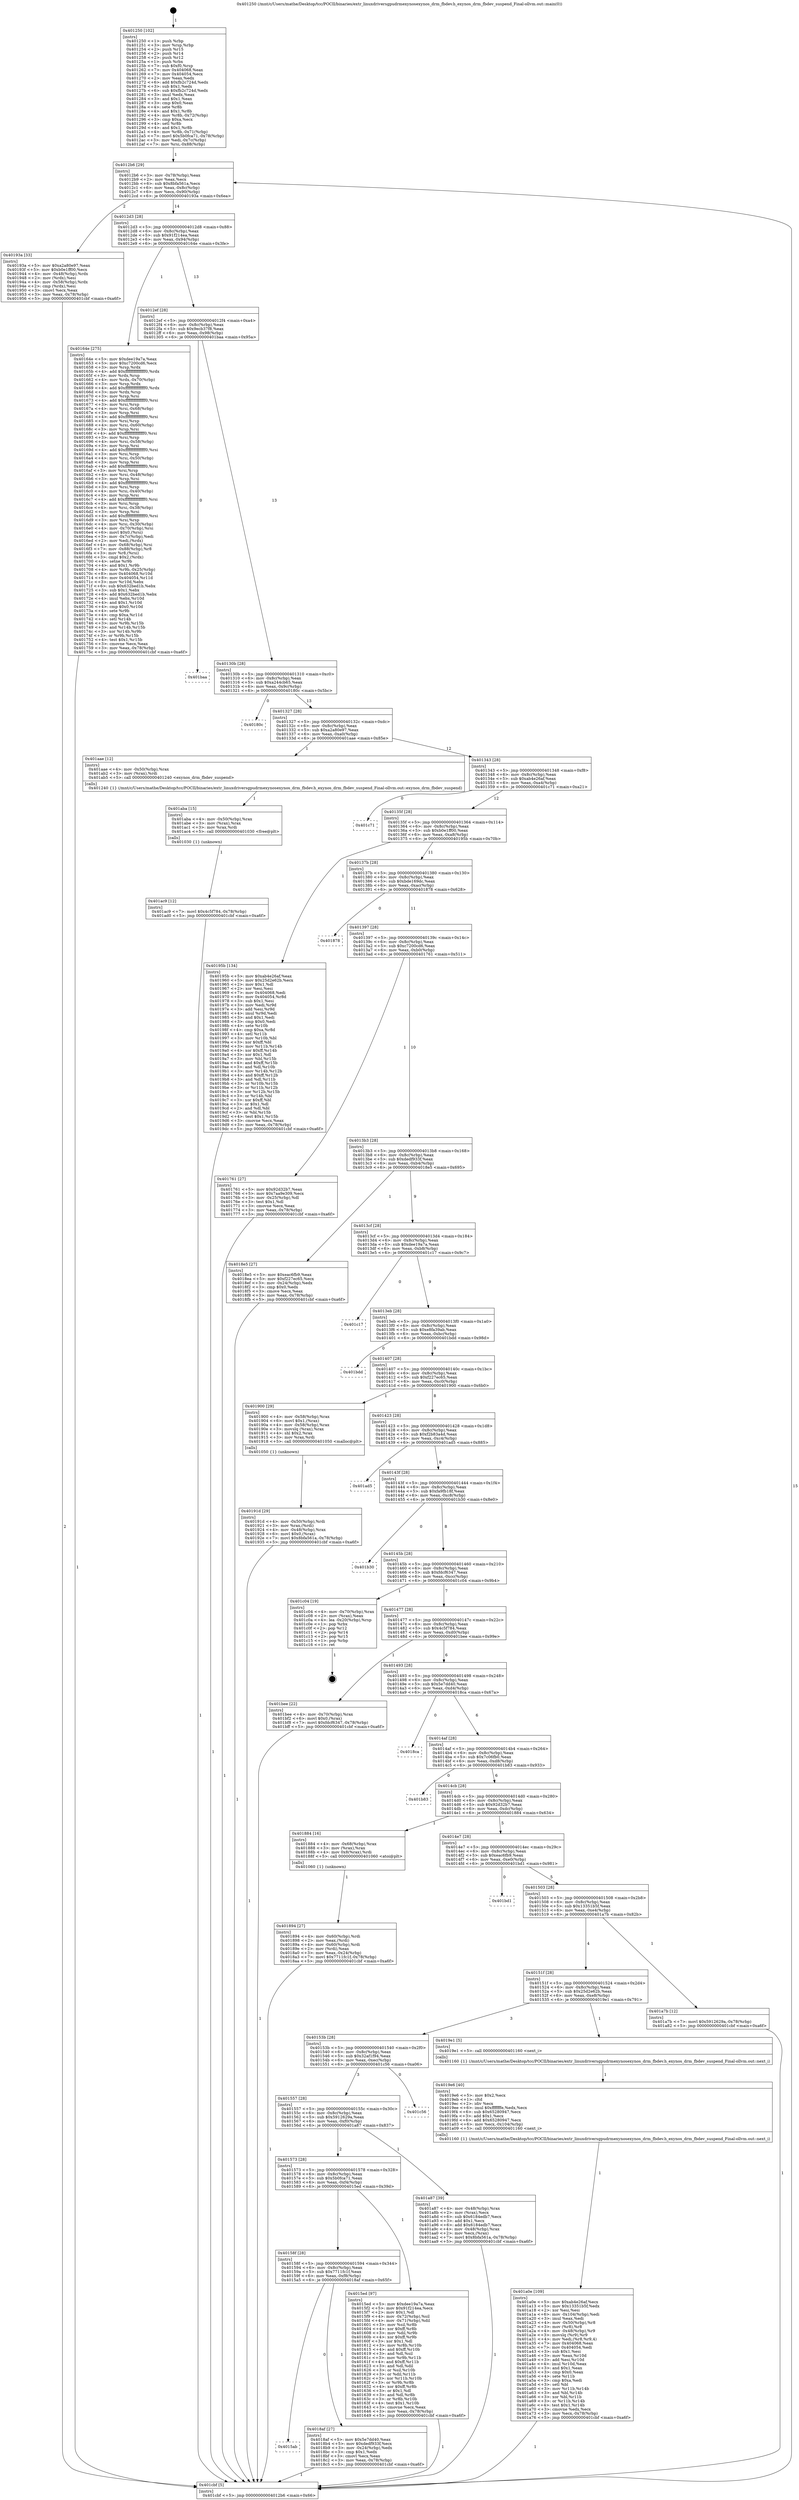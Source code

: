 digraph "0x401250" {
  label = "0x401250 (/mnt/c/Users/mathe/Desktop/tcc/POCII/binaries/extr_linuxdriversgpudrmexynosexynos_drm_fbdev.h_exynos_drm_fbdev_suspend_Final-ollvm.out::main(0))"
  labelloc = "t"
  node[shape=record]

  Entry [label="",width=0.3,height=0.3,shape=circle,fillcolor=black,style=filled]
  "0x4012b6" [label="{
     0x4012b6 [29]\l
     | [instrs]\l
     &nbsp;&nbsp;0x4012b6 \<+3\>: mov -0x78(%rbp),%eax\l
     &nbsp;&nbsp;0x4012b9 \<+2\>: mov %eax,%ecx\l
     &nbsp;&nbsp;0x4012bb \<+6\>: sub $0x8bfa561a,%ecx\l
     &nbsp;&nbsp;0x4012c1 \<+6\>: mov %eax,-0x8c(%rbp)\l
     &nbsp;&nbsp;0x4012c7 \<+6\>: mov %ecx,-0x90(%rbp)\l
     &nbsp;&nbsp;0x4012cd \<+6\>: je 000000000040193a \<main+0x6ea\>\l
  }"]
  "0x40193a" [label="{
     0x40193a [33]\l
     | [instrs]\l
     &nbsp;&nbsp;0x40193a \<+5\>: mov $0xa2a80e97,%eax\l
     &nbsp;&nbsp;0x40193f \<+5\>: mov $0xb0e1ff00,%ecx\l
     &nbsp;&nbsp;0x401944 \<+4\>: mov -0x48(%rbp),%rdx\l
     &nbsp;&nbsp;0x401948 \<+2\>: mov (%rdx),%esi\l
     &nbsp;&nbsp;0x40194a \<+4\>: mov -0x58(%rbp),%rdx\l
     &nbsp;&nbsp;0x40194e \<+2\>: cmp (%rdx),%esi\l
     &nbsp;&nbsp;0x401950 \<+3\>: cmovl %ecx,%eax\l
     &nbsp;&nbsp;0x401953 \<+3\>: mov %eax,-0x78(%rbp)\l
     &nbsp;&nbsp;0x401956 \<+5\>: jmp 0000000000401cbf \<main+0xa6f\>\l
  }"]
  "0x4012d3" [label="{
     0x4012d3 [28]\l
     | [instrs]\l
     &nbsp;&nbsp;0x4012d3 \<+5\>: jmp 00000000004012d8 \<main+0x88\>\l
     &nbsp;&nbsp;0x4012d8 \<+6\>: mov -0x8c(%rbp),%eax\l
     &nbsp;&nbsp;0x4012de \<+5\>: sub $0x91f214ea,%eax\l
     &nbsp;&nbsp;0x4012e3 \<+6\>: mov %eax,-0x94(%rbp)\l
     &nbsp;&nbsp;0x4012e9 \<+6\>: je 000000000040164e \<main+0x3fe\>\l
  }"]
  Exit [label="",width=0.3,height=0.3,shape=circle,fillcolor=black,style=filled,peripheries=2]
  "0x40164e" [label="{
     0x40164e [275]\l
     | [instrs]\l
     &nbsp;&nbsp;0x40164e \<+5\>: mov $0xdee19a7a,%eax\l
     &nbsp;&nbsp;0x401653 \<+5\>: mov $0xc7200cd6,%ecx\l
     &nbsp;&nbsp;0x401658 \<+3\>: mov %rsp,%rdx\l
     &nbsp;&nbsp;0x40165b \<+4\>: add $0xfffffffffffffff0,%rdx\l
     &nbsp;&nbsp;0x40165f \<+3\>: mov %rdx,%rsp\l
     &nbsp;&nbsp;0x401662 \<+4\>: mov %rdx,-0x70(%rbp)\l
     &nbsp;&nbsp;0x401666 \<+3\>: mov %rsp,%rdx\l
     &nbsp;&nbsp;0x401669 \<+4\>: add $0xfffffffffffffff0,%rdx\l
     &nbsp;&nbsp;0x40166d \<+3\>: mov %rdx,%rsp\l
     &nbsp;&nbsp;0x401670 \<+3\>: mov %rsp,%rsi\l
     &nbsp;&nbsp;0x401673 \<+4\>: add $0xfffffffffffffff0,%rsi\l
     &nbsp;&nbsp;0x401677 \<+3\>: mov %rsi,%rsp\l
     &nbsp;&nbsp;0x40167a \<+4\>: mov %rsi,-0x68(%rbp)\l
     &nbsp;&nbsp;0x40167e \<+3\>: mov %rsp,%rsi\l
     &nbsp;&nbsp;0x401681 \<+4\>: add $0xfffffffffffffff0,%rsi\l
     &nbsp;&nbsp;0x401685 \<+3\>: mov %rsi,%rsp\l
     &nbsp;&nbsp;0x401688 \<+4\>: mov %rsi,-0x60(%rbp)\l
     &nbsp;&nbsp;0x40168c \<+3\>: mov %rsp,%rsi\l
     &nbsp;&nbsp;0x40168f \<+4\>: add $0xfffffffffffffff0,%rsi\l
     &nbsp;&nbsp;0x401693 \<+3\>: mov %rsi,%rsp\l
     &nbsp;&nbsp;0x401696 \<+4\>: mov %rsi,-0x58(%rbp)\l
     &nbsp;&nbsp;0x40169a \<+3\>: mov %rsp,%rsi\l
     &nbsp;&nbsp;0x40169d \<+4\>: add $0xfffffffffffffff0,%rsi\l
     &nbsp;&nbsp;0x4016a1 \<+3\>: mov %rsi,%rsp\l
     &nbsp;&nbsp;0x4016a4 \<+4\>: mov %rsi,-0x50(%rbp)\l
     &nbsp;&nbsp;0x4016a8 \<+3\>: mov %rsp,%rsi\l
     &nbsp;&nbsp;0x4016ab \<+4\>: add $0xfffffffffffffff0,%rsi\l
     &nbsp;&nbsp;0x4016af \<+3\>: mov %rsi,%rsp\l
     &nbsp;&nbsp;0x4016b2 \<+4\>: mov %rsi,-0x48(%rbp)\l
     &nbsp;&nbsp;0x4016b6 \<+3\>: mov %rsp,%rsi\l
     &nbsp;&nbsp;0x4016b9 \<+4\>: add $0xfffffffffffffff0,%rsi\l
     &nbsp;&nbsp;0x4016bd \<+3\>: mov %rsi,%rsp\l
     &nbsp;&nbsp;0x4016c0 \<+4\>: mov %rsi,-0x40(%rbp)\l
     &nbsp;&nbsp;0x4016c4 \<+3\>: mov %rsp,%rsi\l
     &nbsp;&nbsp;0x4016c7 \<+4\>: add $0xfffffffffffffff0,%rsi\l
     &nbsp;&nbsp;0x4016cb \<+3\>: mov %rsi,%rsp\l
     &nbsp;&nbsp;0x4016ce \<+4\>: mov %rsi,-0x38(%rbp)\l
     &nbsp;&nbsp;0x4016d2 \<+3\>: mov %rsp,%rsi\l
     &nbsp;&nbsp;0x4016d5 \<+4\>: add $0xfffffffffffffff0,%rsi\l
     &nbsp;&nbsp;0x4016d9 \<+3\>: mov %rsi,%rsp\l
     &nbsp;&nbsp;0x4016dc \<+4\>: mov %rsi,-0x30(%rbp)\l
     &nbsp;&nbsp;0x4016e0 \<+4\>: mov -0x70(%rbp),%rsi\l
     &nbsp;&nbsp;0x4016e4 \<+6\>: movl $0x0,(%rsi)\l
     &nbsp;&nbsp;0x4016ea \<+3\>: mov -0x7c(%rbp),%edi\l
     &nbsp;&nbsp;0x4016ed \<+2\>: mov %edi,(%rdx)\l
     &nbsp;&nbsp;0x4016ef \<+4\>: mov -0x68(%rbp),%rsi\l
     &nbsp;&nbsp;0x4016f3 \<+7\>: mov -0x88(%rbp),%r8\l
     &nbsp;&nbsp;0x4016fa \<+3\>: mov %r8,(%rsi)\l
     &nbsp;&nbsp;0x4016fd \<+3\>: cmpl $0x2,(%rdx)\l
     &nbsp;&nbsp;0x401700 \<+4\>: setne %r9b\l
     &nbsp;&nbsp;0x401704 \<+4\>: and $0x1,%r9b\l
     &nbsp;&nbsp;0x401708 \<+4\>: mov %r9b,-0x25(%rbp)\l
     &nbsp;&nbsp;0x40170c \<+8\>: mov 0x404068,%r10d\l
     &nbsp;&nbsp;0x401714 \<+8\>: mov 0x404054,%r11d\l
     &nbsp;&nbsp;0x40171c \<+3\>: mov %r10d,%ebx\l
     &nbsp;&nbsp;0x40171f \<+6\>: sub $0x632bed1b,%ebx\l
     &nbsp;&nbsp;0x401725 \<+3\>: sub $0x1,%ebx\l
     &nbsp;&nbsp;0x401728 \<+6\>: add $0x632bed1b,%ebx\l
     &nbsp;&nbsp;0x40172e \<+4\>: imul %ebx,%r10d\l
     &nbsp;&nbsp;0x401732 \<+4\>: and $0x1,%r10d\l
     &nbsp;&nbsp;0x401736 \<+4\>: cmp $0x0,%r10d\l
     &nbsp;&nbsp;0x40173a \<+4\>: sete %r9b\l
     &nbsp;&nbsp;0x40173e \<+4\>: cmp $0xa,%r11d\l
     &nbsp;&nbsp;0x401742 \<+4\>: setl %r14b\l
     &nbsp;&nbsp;0x401746 \<+3\>: mov %r9b,%r15b\l
     &nbsp;&nbsp;0x401749 \<+3\>: and %r14b,%r15b\l
     &nbsp;&nbsp;0x40174c \<+3\>: xor %r14b,%r9b\l
     &nbsp;&nbsp;0x40174f \<+3\>: or %r9b,%r15b\l
     &nbsp;&nbsp;0x401752 \<+4\>: test $0x1,%r15b\l
     &nbsp;&nbsp;0x401756 \<+3\>: cmovne %ecx,%eax\l
     &nbsp;&nbsp;0x401759 \<+3\>: mov %eax,-0x78(%rbp)\l
     &nbsp;&nbsp;0x40175c \<+5\>: jmp 0000000000401cbf \<main+0xa6f\>\l
  }"]
  "0x4012ef" [label="{
     0x4012ef [28]\l
     | [instrs]\l
     &nbsp;&nbsp;0x4012ef \<+5\>: jmp 00000000004012f4 \<main+0xa4\>\l
     &nbsp;&nbsp;0x4012f4 \<+6\>: mov -0x8c(%rbp),%eax\l
     &nbsp;&nbsp;0x4012fa \<+5\>: sub $0x9ecb37f8,%eax\l
     &nbsp;&nbsp;0x4012ff \<+6\>: mov %eax,-0x98(%rbp)\l
     &nbsp;&nbsp;0x401305 \<+6\>: je 0000000000401baa \<main+0x95a\>\l
  }"]
  "0x401ac9" [label="{
     0x401ac9 [12]\l
     | [instrs]\l
     &nbsp;&nbsp;0x401ac9 \<+7\>: movl $0x4c5f784,-0x78(%rbp)\l
     &nbsp;&nbsp;0x401ad0 \<+5\>: jmp 0000000000401cbf \<main+0xa6f\>\l
  }"]
  "0x401baa" [label="{
     0x401baa\l
  }", style=dashed]
  "0x40130b" [label="{
     0x40130b [28]\l
     | [instrs]\l
     &nbsp;&nbsp;0x40130b \<+5\>: jmp 0000000000401310 \<main+0xc0\>\l
     &nbsp;&nbsp;0x401310 \<+6\>: mov -0x8c(%rbp),%eax\l
     &nbsp;&nbsp;0x401316 \<+5\>: sub $0xa244cb65,%eax\l
     &nbsp;&nbsp;0x40131b \<+6\>: mov %eax,-0x9c(%rbp)\l
     &nbsp;&nbsp;0x401321 \<+6\>: je 000000000040180c \<main+0x5bc\>\l
  }"]
  "0x401aba" [label="{
     0x401aba [15]\l
     | [instrs]\l
     &nbsp;&nbsp;0x401aba \<+4\>: mov -0x50(%rbp),%rax\l
     &nbsp;&nbsp;0x401abe \<+3\>: mov (%rax),%rax\l
     &nbsp;&nbsp;0x401ac1 \<+3\>: mov %rax,%rdi\l
     &nbsp;&nbsp;0x401ac4 \<+5\>: call 0000000000401030 \<free@plt\>\l
     | [calls]\l
     &nbsp;&nbsp;0x401030 \{1\} (unknown)\l
  }"]
  "0x40180c" [label="{
     0x40180c\l
  }", style=dashed]
  "0x401327" [label="{
     0x401327 [28]\l
     | [instrs]\l
     &nbsp;&nbsp;0x401327 \<+5\>: jmp 000000000040132c \<main+0xdc\>\l
     &nbsp;&nbsp;0x40132c \<+6\>: mov -0x8c(%rbp),%eax\l
     &nbsp;&nbsp;0x401332 \<+5\>: sub $0xa2a80e97,%eax\l
     &nbsp;&nbsp;0x401337 \<+6\>: mov %eax,-0xa0(%rbp)\l
     &nbsp;&nbsp;0x40133d \<+6\>: je 0000000000401aae \<main+0x85e\>\l
  }"]
  "0x401a0e" [label="{
     0x401a0e [109]\l
     | [instrs]\l
     &nbsp;&nbsp;0x401a0e \<+5\>: mov $0xab4e26af,%ecx\l
     &nbsp;&nbsp;0x401a13 \<+5\>: mov $0x13351b5f,%edx\l
     &nbsp;&nbsp;0x401a18 \<+2\>: xor %esi,%esi\l
     &nbsp;&nbsp;0x401a1a \<+6\>: mov -0x104(%rbp),%edi\l
     &nbsp;&nbsp;0x401a20 \<+3\>: imul %eax,%edi\l
     &nbsp;&nbsp;0x401a23 \<+4\>: mov -0x50(%rbp),%r8\l
     &nbsp;&nbsp;0x401a27 \<+3\>: mov (%r8),%r8\l
     &nbsp;&nbsp;0x401a2a \<+4\>: mov -0x48(%rbp),%r9\l
     &nbsp;&nbsp;0x401a2e \<+3\>: movslq (%r9),%r9\l
     &nbsp;&nbsp;0x401a31 \<+4\>: mov %edi,(%r8,%r9,4)\l
     &nbsp;&nbsp;0x401a35 \<+7\>: mov 0x404068,%eax\l
     &nbsp;&nbsp;0x401a3c \<+7\>: mov 0x404054,%edi\l
     &nbsp;&nbsp;0x401a43 \<+3\>: sub $0x1,%esi\l
     &nbsp;&nbsp;0x401a46 \<+3\>: mov %eax,%r10d\l
     &nbsp;&nbsp;0x401a49 \<+3\>: add %esi,%r10d\l
     &nbsp;&nbsp;0x401a4c \<+4\>: imul %r10d,%eax\l
     &nbsp;&nbsp;0x401a50 \<+3\>: and $0x1,%eax\l
     &nbsp;&nbsp;0x401a53 \<+3\>: cmp $0x0,%eax\l
     &nbsp;&nbsp;0x401a56 \<+4\>: sete %r11b\l
     &nbsp;&nbsp;0x401a5a \<+3\>: cmp $0xa,%edi\l
     &nbsp;&nbsp;0x401a5d \<+3\>: setl %bl\l
     &nbsp;&nbsp;0x401a60 \<+3\>: mov %r11b,%r14b\l
     &nbsp;&nbsp;0x401a63 \<+3\>: and %bl,%r14b\l
     &nbsp;&nbsp;0x401a66 \<+3\>: xor %bl,%r11b\l
     &nbsp;&nbsp;0x401a69 \<+3\>: or %r11b,%r14b\l
     &nbsp;&nbsp;0x401a6c \<+4\>: test $0x1,%r14b\l
     &nbsp;&nbsp;0x401a70 \<+3\>: cmovne %edx,%ecx\l
     &nbsp;&nbsp;0x401a73 \<+3\>: mov %ecx,-0x78(%rbp)\l
     &nbsp;&nbsp;0x401a76 \<+5\>: jmp 0000000000401cbf \<main+0xa6f\>\l
  }"]
  "0x401aae" [label="{
     0x401aae [12]\l
     | [instrs]\l
     &nbsp;&nbsp;0x401aae \<+4\>: mov -0x50(%rbp),%rax\l
     &nbsp;&nbsp;0x401ab2 \<+3\>: mov (%rax),%rdi\l
     &nbsp;&nbsp;0x401ab5 \<+5\>: call 0000000000401240 \<exynos_drm_fbdev_suspend\>\l
     | [calls]\l
     &nbsp;&nbsp;0x401240 \{1\} (/mnt/c/Users/mathe/Desktop/tcc/POCII/binaries/extr_linuxdriversgpudrmexynosexynos_drm_fbdev.h_exynos_drm_fbdev_suspend_Final-ollvm.out::exynos_drm_fbdev_suspend)\l
  }"]
  "0x401343" [label="{
     0x401343 [28]\l
     | [instrs]\l
     &nbsp;&nbsp;0x401343 \<+5\>: jmp 0000000000401348 \<main+0xf8\>\l
     &nbsp;&nbsp;0x401348 \<+6\>: mov -0x8c(%rbp),%eax\l
     &nbsp;&nbsp;0x40134e \<+5\>: sub $0xab4e26af,%eax\l
     &nbsp;&nbsp;0x401353 \<+6\>: mov %eax,-0xa4(%rbp)\l
     &nbsp;&nbsp;0x401359 \<+6\>: je 0000000000401c71 \<main+0xa21\>\l
  }"]
  "0x4019e6" [label="{
     0x4019e6 [40]\l
     | [instrs]\l
     &nbsp;&nbsp;0x4019e6 \<+5\>: mov $0x2,%ecx\l
     &nbsp;&nbsp;0x4019eb \<+1\>: cltd\l
     &nbsp;&nbsp;0x4019ec \<+2\>: idiv %ecx\l
     &nbsp;&nbsp;0x4019ee \<+6\>: imul $0xfffffffe,%edx,%ecx\l
     &nbsp;&nbsp;0x4019f4 \<+6\>: sub $0x65280947,%ecx\l
     &nbsp;&nbsp;0x4019fa \<+3\>: add $0x1,%ecx\l
     &nbsp;&nbsp;0x4019fd \<+6\>: add $0x65280947,%ecx\l
     &nbsp;&nbsp;0x401a03 \<+6\>: mov %ecx,-0x104(%rbp)\l
     &nbsp;&nbsp;0x401a09 \<+5\>: call 0000000000401160 \<next_i\>\l
     | [calls]\l
     &nbsp;&nbsp;0x401160 \{1\} (/mnt/c/Users/mathe/Desktop/tcc/POCII/binaries/extr_linuxdriversgpudrmexynosexynos_drm_fbdev.h_exynos_drm_fbdev_suspend_Final-ollvm.out::next_i)\l
  }"]
  "0x401c71" [label="{
     0x401c71\l
  }", style=dashed]
  "0x40135f" [label="{
     0x40135f [28]\l
     | [instrs]\l
     &nbsp;&nbsp;0x40135f \<+5\>: jmp 0000000000401364 \<main+0x114\>\l
     &nbsp;&nbsp;0x401364 \<+6\>: mov -0x8c(%rbp),%eax\l
     &nbsp;&nbsp;0x40136a \<+5\>: sub $0xb0e1ff00,%eax\l
     &nbsp;&nbsp;0x40136f \<+6\>: mov %eax,-0xa8(%rbp)\l
     &nbsp;&nbsp;0x401375 \<+6\>: je 000000000040195b \<main+0x70b\>\l
  }"]
  "0x40191d" [label="{
     0x40191d [29]\l
     | [instrs]\l
     &nbsp;&nbsp;0x40191d \<+4\>: mov -0x50(%rbp),%rdi\l
     &nbsp;&nbsp;0x401921 \<+3\>: mov %rax,(%rdi)\l
     &nbsp;&nbsp;0x401924 \<+4\>: mov -0x48(%rbp),%rax\l
     &nbsp;&nbsp;0x401928 \<+6\>: movl $0x0,(%rax)\l
     &nbsp;&nbsp;0x40192e \<+7\>: movl $0x8bfa561a,-0x78(%rbp)\l
     &nbsp;&nbsp;0x401935 \<+5\>: jmp 0000000000401cbf \<main+0xa6f\>\l
  }"]
  "0x40195b" [label="{
     0x40195b [134]\l
     | [instrs]\l
     &nbsp;&nbsp;0x40195b \<+5\>: mov $0xab4e26af,%eax\l
     &nbsp;&nbsp;0x401960 \<+5\>: mov $0x25d2e62b,%ecx\l
     &nbsp;&nbsp;0x401965 \<+2\>: mov $0x1,%dl\l
     &nbsp;&nbsp;0x401967 \<+2\>: xor %esi,%esi\l
     &nbsp;&nbsp;0x401969 \<+7\>: mov 0x404068,%edi\l
     &nbsp;&nbsp;0x401970 \<+8\>: mov 0x404054,%r8d\l
     &nbsp;&nbsp;0x401978 \<+3\>: sub $0x1,%esi\l
     &nbsp;&nbsp;0x40197b \<+3\>: mov %edi,%r9d\l
     &nbsp;&nbsp;0x40197e \<+3\>: add %esi,%r9d\l
     &nbsp;&nbsp;0x401981 \<+4\>: imul %r9d,%edi\l
     &nbsp;&nbsp;0x401985 \<+3\>: and $0x1,%edi\l
     &nbsp;&nbsp;0x401988 \<+3\>: cmp $0x0,%edi\l
     &nbsp;&nbsp;0x40198b \<+4\>: sete %r10b\l
     &nbsp;&nbsp;0x40198f \<+4\>: cmp $0xa,%r8d\l
     &nbsp;&nbsp;0x401993 \<+4\>: setl %r11b\l
     &nbsp;&nbsp;0x401997 \<+3\>: mov %r10b,%bl\l
     &nbsp;&nbsp;0x40199a \<+3\>: xor $0xff,%bl\l
     &nbsp;&nbsp;0x40199d \<+3\>: mov %r11b,%r14b\l
     &nbsp;&nbsp;0x4019a0 \<+4\>: xor $0xff,%r14b\l
     &nbsp;&nbsp;0x4019a4 \<+3\>: xor $0x1,%dl\l
     &nbsp;&nbsp;0x4019a7 \<+3\>: mov %bl,%r15b\l
     &nbsp;&nbsp;0x4019aa \<+4\>: and $0xff,%r15b\l
     &nbsp;&nbsp;0x4019ae \<+3\>: and %dl,%r10b\l
     &nbsp;&nbsp;0x4019b1 \<+3\>: mov %r14b,%r12b\l
     &nbsp;&nbsp;0x4019b4 \<+4\>: and $0xff,%r12b\l
     &nbsp;&nbsp;0x4019b8 \<+3\>: and %dl,%r11b\l
     &nbsp;&nbsp;0x4019bb \<+3\>: or %r10b,%r15b\l
     &nbsp;&nbsp;0x4019be \<+3\>: or %r11b,%r12b\l
     &nbsp;&nbsp;0x4019c1 \<+3\>: xor %r12b,%r15b\l
     &nbsp;&nbsp;0x4019c4 \<+3\>: or %r14b,%bl\l
     &nbsp;&nbsp;0x4019c7 \<+3\>: xor $0xff,%bl\l
     &nbsp;&nbsp;0x4019ca \<+3\>: or $0x1,%dl\l
     &nbsp;&nbsp;0x4019cd \<+2\>: and %dl,%bl\l
     &nbsp;&nbsp;0x4019cf \<+3\>: or %bl,%r15b\l
     &nbsp;&nbsp;0x4019d2 \<+4\>: test $0x1,%r15b\l
     &nbsp;&nbsp;0x4019d6 \<+3\>: cmovne %ecx,%eax\l
     &nbsp;&nbsp;0x4019d9 \<+3\>: mov %eax,-0x78(%rbp)\l
     &nbsp;&nbsp;0x4019dc \<+5\>: jmp 0000000000401cbf \<main+0xa6f\>\l
  }"]
  "0x40137b" [label="{
     0x40137b [28]\l
     | [instrs]\l
     &nbsp;&nbsp;0x40137b \<+5\>: jmp 0000000000401380 \<main+0x130\>\l
     &nbsp;&nbsp;0x401380 \<+6\>: mov -0x8c(%rbp),%eax\l
     &nbsp;&nbsp;0x401386 \<+5\>: sub $0xbde169dc,%eax\l
     &nbsp;&nbsp;0x40138b \<+6\>: mov %eax,-0xac(%rbp)\l
     &nbsp;&nbsp;0x401391 \<+6\>: je 0000000000401878 \<main+0x628\>\l
  }"]
  "0x4015ab" [label="{
     0x4015ab\l
  }", style=dashed]
  "0x401878" [label="{
     0x401878\l
  }", style=dashed]
  "0x401397" [label="{
     0x401397 [28]\l
     | [instrs]\l
     &nbsp;&nbsp;0x401397 \<+5\>: jmp 000000000040139c \<main+0x14c\>\l
     &nbsp;&nbsp;0x40139c \<+6\>: mov -0x8c(%rbp),%eax\l
     &nbsp;&nbsp;0x4013a2 \<+5\>: sub $0xc7200cd6,%eax\l
     &nbsp;&nbsp;0x4013a7 \<+6\>: mov %eax,-0xb0(%rbp)\l
     &nbsp;&nbsp;0x4013ad \<+6\>: je 0000000000401761 \<main+0x511\>\l
  }"]
  "0x4018af" [label="{
     0x4018af [27]\l
     | [instrs]\l
     &nbsp;&nbsp;0x4018af \<+5\>: mov $0x5e7dd40,%eax\l
     &nbsp;&nbsp;0x4018b4 \<+5\>: mov $0xdedf933f,%ecx\l
     &nbsp;&nbsp;0x4018b9 \<+3\>: mov -0x24(%rbp),%edx\l
     &nbsp;&nbsp;0x4018bc \<+3\>: cmp $0x1,%edx\l
     &nbsp;&nbsp;0x4018bf \<+3\>: cmovl %ecx,%eax\l
     &nbsp;&nbsp;0x4018c2 \<+3\>: mov %eax,-0x78(%rbp)\l
     &nbsp;&nbsp;0x4018c5 \<+5\>: jmp 0000000000401cbf \<main+0xa6f\>\l
  }"]
  "0x401761" [label="{
     0x401761 [27]\l
     | [instrs]\l
     &nbsp;&nbsp;0x401761 \<+5\>: mov $0x92d32b7,%eax\l
     &nbsp;&nbsp;0x401766 \<+5\>: mov $0x7aa9e309,%ecx\l
     &nbsp;&nbsp;0x40176b \<+3\>: mov -0x25(%rbp),%dl\l
     &nbsp;&nbsp;0x40176e \<+3\>: test $0x1,%dl\l
     &nbsp;&nbsp;0x401771 \<+3\>: cmovne %ecx,%eax\l
     &nbsp;&nbsp;0x401774 \<+3\>: mov %eax,-0x78(%rbp)\l
     &nbsp;&nbsp;0x401777 \<+5\>: jmp 0000000000401cbf \<main+0xa6f\>\l
  }"]
  "0x4013b3" [label="{
     0x4013b3 [28]\l
     | [instrs]\l
     &nbsp;&nbsp;0x4013b3 \<+5\>: jmp 00000000004013b8 \<main+0x168\>\l
     &nbsp;&nbsp;0x4013b8 \<+6\>: mov -0x8c(%rbp),%eax\l
     &nbsp;&nbsp;0x4013be \<+5\>: sub $0xdedf933f,%eax\l
     &nbsp;&nbsp;0x4013c3 \<+6\>: mov %eax,-0xb4(%rbp)\l
     &nbsp;&nbsp;0x4013c9 \<+6\>: je 00000000004018e5 \<main+0x695\>\l
  }"]
  "0x401894" [label="{
     0x401894 [27]\l
     | [instrs]\l
     &nbsp;&nbsp;0x401894 \<+4\>: mov -0x60(%rbp),%rdi\l
     &nbsp;&nbsp;0x401898 \<+2\>: mov %eax,(%rdi)\l
     &nbsp;&nbsp;0x40189a \<+4\>: mov -0x60(%rbp),%rdi\l
     &nbsp;&nbsp;0x40189e \<+2\>: mov (%rdi),%eax\l
     &nbsp;&nbsp;0x4018a0 \<+3\>: mov %eax,-0x24(%rbp)\l
     &nbsp;&nbsp;0x4018a3 \<+7\>: movl $0x7711fc1f,-0x78(%rbp)\l
     &nbsp;&nbsp;0x4018aa \<+5\>: jmp 0000000000401cbf \<main+0xa6f\>\l
  }"]
  "0x4018e5" [label="{
     0x4018e5 [27]\l
     | [instrs]\l
     &nbsp;&nbsp;0x4018e5 \<+5\>: mov $0xeac6fb9,%eax\l
     &nbsp;&nbsp;0x4018ea \<+5\>: mov $0xf227ec65,%ecx\l
     &nbsp;&nbsp;0x4018ef \<+3\>: mov -0x24(%rbp),%edx\l
     &nbsp;&nbsp;0x4018f2 \<+3\>: cmp $0x0,%edx\l
     &nbsp;&nbsp;0x4018f5 \<+3\>: cmove %ecx,%eax\l
     &nbsp;&nbsp;0x4018f8 \<+3\>: mov %eax,-0x78(%rbp)\l
     &nbsp;&nbsp;0x4018fb \<+5\>: jmp 0000000000401cbf \<main+0xa6f\>\l
  }"]
  "0x4013cf" [label="{
     0x4013cf [28]\l
     | [instrs]\l
     &nbsp;&nbsp;0x4013cf \<+5\>: jmp 00000000004013d4 \<main+0x184\>\l
     &nbsp;&nbsp;0x4013d4 \<+6\>: mov -0x8c(%rbp),%eax\l
     &nbsp;&nbsp;0x4013da \<+5\>: sub $0xdee19a7a,%eax\l
     &nbsp;&nbsp;0x4013df \<+6\>: mov %eax,-0xb8(%rbp)\l
     &nbsp;&nbsp;0x4013e5 \<+6\>: je 0000000000401c17 \<main+0x9c7\>\l
  }"]
  "0x401250" [label="{
     0x401250 [102]\l
     | [instrs]\l
     &nbsp;&nbsp;0x401250 \<+1\>: push %rbp\l
     &nbsp;&nbsp;0x401251 \<+3\>: mov %rsp,%rbp\l
     &nbsp;&nbsp;0x401254 \<+2\>: push %r15\l
     &nbsp;&nbsp;0x401256 \<+2\>: push %r14\l
     &nbsp;&nbsp;0x401258 \<+2\>: push %r12\l
     &nbsp;&nbsp;0x40125a \<+1\>: push %rbx\l
     &nbsp;&nbsp;0x40125b \<+7\>: sub $0xf0,%rsp\l
     &nbsp;&nbsp;0x401262 \<+7\>: mov 0x404068,%eax\l
     &nbsp;&nbsp;0x401269 \<+7\>: mov 0x404054,%ecx\l
     &nbsp;&nbsp;0x401270 \<+2\>: mov %eax,%edx\l
     &nbsp;&nbsp;0x401272 \<+6\>: add $0xfb2c724d,%edx\l
     &nbsp;&nbsp;0x401278 \<+3\>: sub $0x1,%edx\l
     &nbsp;&nbsp;0x40127b \<+6\>: sub $0xfb2c724d,%edx\l
     &nbsp;&nbsp;0x401281 \<+3\>: imul %edx,%eax\l
     &nbsp;&nbsp;0x401284 \<+3\>: and $0x1,%eax\l
     &nbsp;&nbsp;0x401287 \<+3\>: cmp $0x0,%eax\l
     &nbsp;&nbsp;0x40128a \<+4\>: sete %r8b\l
     &nbsp;&nbsp;0x40128e \<+4\>: and $0x1,%r8b\l
     &nbsp;&nbsp;0x401292 \<+4\>: mov %r8b,-0x72(%rbp)\l
     &nbsp;&nbsp;0x401296 \<+3\>: cmp $0xa,%ecx\l
     &nbsp;&nbsp;0x401299 \<+4\>: setl %r8b\l
     &nbsp;&nbsp;0x40129d \<+4\>: and $0x1,%r8b\l
     &nbsp;&nbsp;0x4012a1 \<+4\>: mov %r8b,-0x71(%rbp)\l
     &nbsp;&nbsp;0x4012a5 \<+7\>: movl $0x5b0fca71,-0x78(%rbp)\l
     &nbsp;&nbsp;0x4012ac \<+3\>: mov %edi,-0x7c(%rbp)\l
     &nbsp;&nbsp;0x4012af \<+7\>: mov %rsi,-0x88(%rbp)\l
  }"]
  "0x401c17" [label="{
     0x401c17\l
  }", style=dashed]
  "0x4013eb" [label="{
     0x4013eb [28]\l
     | [instrs]\l
     &nbsp;&nbsp;0x4013eb \<+5\>: jmp 00000000004013f0 \<main+0x1a0\>\l
     &nbsp;&nbsp;0x4013f0 \<+6\>: mov -0x8c(%rbp),%eax\l
     &nbsp;&nbsp;0x4013f6 \<+5\>: sub $0xe8fa39ab,%eax\l
     &nbsp;&nbsp;0x4013fb \<+6\>: mov %eax,-0xbc(%rbp)\l
     &nbsp;&nbsp;0x401401 \<+6\>: je 0000000000401bdd \<main+0x98d\>\l
  }"]
  "0x401cbf" [label="{
     0x401cbf [5]\l
     | [instrs]\l
     &nbsp;&nbsp;0x401cbf \<+5\>: jmp 00000000004012b6 \<main+0x66\>\l
  }"]
  "0x401bdd" [label="{
     0x401bdd\l
  }", style=dashed]
  "0x401407" [label="{
     0x401407 [28]\l
     | [instrs]\l
     &nbsp;&nbsp;0x401407 \<+5\>: jmp 000000000040140c \<main+0x1bc\>\l
     &nbsp;&nbsp;0x40140c \<+6\>: mov -0x8c(%rbp),%eax\l
     &nbsp;&nbsp;0x401412 \<+5\>: sub $0xf227ec65,%eax\l
     &nbsp;&nbsp;0x401417 \<+6\>: mov %eax,-0xc0(%rbp)\l
     &nbsp;&nbsp;0x40141d \<+6\>: je 0000000000401900 \<main+0x6b0\>\l
  }"]
  "0x40158f" [label="{
     0x40158f [28]\l
     | [instrs]\l
     &nbsp;&nbsp;0x40158f \<+5\>: jmp 0000000000401594 \<main+0x344\>\l
     &nbsp;&nbsp;0x401594 \<+6\>: mov -0x8c(%rbp),%eax\l
     &nbsp;&nbsp;0x40159a \<+5\>: sub $0x7711fc1f,%eax\l
     &nbsp;&nbsp;0x40159f \<+6\>: mov %eax,-0xf8(%rbp)\l
     &nbsp;&nbsp;0x4015a5 \<+6\>: je 00000000004018af \<main+0x65f\>\l
  }"]
  "0x401900" [label="{
     0x401900 [29]\l
     | [instrs]\l
     &nbsp;&nbsp;0x401900 \<+4\>: mov -0x58(%rbp),%rax\l
     &nbsp;&nbsp;0x401904 \<+6\>: movl $0x1,(%rax)\l
     &nbsp;&nbsp;0x40190a \<+4\>: mov -0x58(%rbp),%rax\l
     &nbsp;&nbsp;0x40190e \<+3\>: movslq (%rax),%rax\l
     &nbsp;&nbsp;0x401911 \<+4\>: shl $0x2,%rax\l
     &nbsp;&nbsp;0x401915 \<+3\>: mov %rax,%rdi\l
     &nbsp;&nbsp;0x401918 \<+5\>: call 0000000000401050 \<malloc@plt\>\l
     | [calls]\l
     &nbsp;&nbsp;0x401050 \{1\} (unknown)\l
  }"]
  "0x401423" [label="{
     0x401423 [28]\l
     | [instrs]\l
     &nbsp;&nbsp;0x401423 \<+5\>: jmp 0000000000401428 \<main+0x1d8\>\l
     &nbsp;&nbsp;0x401428 \<+6\>: mov -0x8c(%rbp),%eax\l
     &nbsp;&nbsp;0x40142e \<+5\>: sub $0xf2b83a4d,%eax\l
     &nbsp;&nbsp;0x401433 \<+6\>: mov %eax,-0xc4(%rbp)\l
     &nbsp;&nbsp;0x401439 \<+6\>: je 0000000000401ad5 \<main+0x885\>\l
  }"]
  "0x4015ed" [label="{
     0x4015ed [97]\l
     | [instrs]\l
     &nbsp;&nbsp;0x4015ed \<+5\>: mov $0xdee19a7a,%eax\l
     &nbsp;&nbsp;0x4015f2 \<+5\>: mov $0x91f214ea,%ecx\l
     &nbsp;&nbsp;0x4015f7 \<+2\>: mov $0x1,%dl\l
     &nbsp;&nbsp;0x4015f9 \<+4\>: mov -0x72(%rbp),%sil\l
     &nbsp;&nbsp;0x4015fd \<+4\>: mov -0x71(%rbp),%dil\l
     &nbsp;&nbsp;0x401601 \<+3\>: mov %sil,%r8b\l
     &nbsp;&nbsp;0x401604 \<+4\>: xor $0xff,%r8b\l
     &nbsp;&nbsp;0x401608 \<+3\>: mov %dil,%r9b\l
     &nbsp;&nbsp;0x40160b \<+4\>: xor $0xff,%r9b\l
     &nbsp;&nbsp;0x40160f \<+3\>: xor $0x1,%dl\l
     &nbsp;&nbsp;0x401612 \<+3\>: mov %r8b,%r10b\l
     &nbsp;&nbsp;0x401615 \<+4\>: and $0xff,%r10b\l
     &nbsp;&nbsp;0x401619 \<+3\>: and %dl,%sil\l
     &nbsp;&nbsp;0x40161c \<+3\>: mov %r9b,%r11b\l
     &nbsp;&nbsp;0x40161f \<+4\>: and $0xff,%r11b\l
     &nbsp;&nbsp;0x401623 \<+3\>: and %dl,%dil\l
     &nbsp;&nbsp;0x401626 \<+3\>: or %sil,%r10b\l
     &nbsp;&nbsp;0x401629 \<+3\>: or %dil,%r11b\l
     &nbsp;&nbsp;0x40162c \<+3\>: xor %r11b,%r10b\l
     &nbsp;&nbsp;0x40162f \<+3\>: or %r9b,%r8b\l
     &nbsp;&nbsp;0x401632 \<+4\>: xor $0xff,%r8b\l
     &nbsp;&nbsp;0x401636 \<+3\>: or $0x1,%dl\l
     &nbsp;&nbsp;0x401639 \<+3\>: and %dl,%r8b\l
     &nbsp;&nbsp;0x40163c \<+3\>: or %r8b,%r10b\l
     &nbsp;&nbsp;0x40163f \<+4\>: test $0x1,%r10b\l
     &nbsp;&nbsp;0x401643 \<+3\>: cmovne %ecx,%eax\l
     &nbsp;&nbsp;0x401646 \<+3\>: mov %eax,-0x78(%rbp)\l
     &nbsp;&nbsp;0x401649 \<+5\>: jmp 0000000000401cbf \<main+0xa6f\>\l
  }"]
  "0x401ad5" [label="{
     0x401ad5\l
  }", style=dashed]
  "0x40143f" [label="{
     0x40143f [28]\l
     | [instrs]\l
     &nbsp;&nbsp;0x40143f \<+5\>: jmp 0000000000401444 \<main+0x1f4\>\l
     &nbsp;&nbsp;0x401444 \<+6\>: mov -0x8c(%rbp),%eax\l
     &nbsp;&nbsp;0x40144a \<+5\>: sub $0xfa9fb18f,%eax\l
     &nbsp;&nbsp;0x40144f \<+6\>: mov %eax,-0xc8(%rbp)\l
     &nbsp;&nbsp;0x401455 \<+6\>: je 0000000000401b30 \<main+0x8e0\>\l
  }"]
  "0x401573" [label="{
     0x401573 [28]\l
     | [instrs]\l
     &nbsp;&nbsp;0x401573 \<+5\>: jmp 0000000000401578 \<main+0x328\>\l
     &nbsp;&nbsp;0x401578 \<+6\>: mov -0x8c(%rbp),%eax\l
     &nbsp;&nbsp;0x40157e \<+5\>: sub $0x5b0fca71,%eax\l
     &nbsp;&nbsp;0x401583 \<+6\>: mov %eax,-0xf4(%rbp)\l
     &nbsp;&nbsp;0x401589 \<+6\>: je 00000000004015ed \<main+0x39d\>\l
  }"]
  "0x401b30" [label="{
     0x401b30\l
  }", style=dashed]
  "0x40145b" [label="{
     0x40145b [28]\l
     | [instrs]\l
     &nbsp;&nbsp;0x40145b \<+5\>: jmp 0000000000401460 \<main+0x210\>\l
     &nbsp;&nbsp;0x401460 \<+6\>: mov -0x8c(%rbp),%eax\l
     &nbsp;&nbsp;0x401466 \<+5\>: sub $0xfdcf6347,%eax\l
     &nbsp;&nbsp;0x40146b \<+6\>: mov %eax,-0xcc(%rbp)\l
     &nbsp;&nbsp;0x401471 \<+6\>: je 0000000000401c04 \<main+0x9b4\>\l
  }"]
  "0x401a87" [label="{
     0x401a87 [39]\l
     | [instrs]\l
     &nbsp;&nbsp;0x401a87 \<+4\>: mov -0x48(%rbp),%rax\l
     &nbsp;&nbsp;0x401a8b \<+2\>: mov (%rax),%ecx\l
     &nbsp;&nbsp;0x401a8d \<+6\>: sub $0x6184edb7,%ecx\l
     &nbsp;&nbsp;0x401a93 \<+3\>: add $0x1,%ecx\l
     &nbsp;&nbsp;0x401a96 \<+6\>: add $0x6184edb7,%ecx\l
     &nbsp;&nbsp;0x401a9c \<+4\>: mov -0x48(%rbp),%rax\l
     &nbsp;&nbsp;0x401aa0 \<+2\>: mov %ecx,(%rax)\l
     &nbsp;&nbsp;0x401aa2 \<+7\>: movl $0x8bfa561a,-0x78(%rbp)\l
     &nbsp;&nbsp;0x401aa9 \<+5\>: jmp 0000000000401cbf \<main+0xa6f\>\l
  }"]
  "0x401c04" [label="{
     0x401c04 [19]\l
     | [instrs]\l
     &nbsp;&nbsp;0x401c04 \<+4\>: mov -0x70(%rbp),%rax\l
     &nbsp;&nbsp;0x401c08 \<+2\>: mov (%rax),%eax\l
     &nbsp;&nbsp;0x401c0a \<+4\>: lea -0x20(%rbp),%rsp\l
     &nbsp;&nbsp;0x401c0e \<+1\>: pop %rbx\l
     &nbsp;&nbsp;0x401c0f \<+2\>: pop %r12\l
     &nbsp;&nbsp;0x401c11 \<+2\>: pop %r14\l
     &nbsp;&nbsp;0x401c13 \<+2\>: pop %r15\l
     &nbsp;&nbsp;0x401c15 \<+1\>: pop %rbp\l
     &nbsp;&nbsp;0x401c16 \<+1\>: ret\l
  }"]
  "0x401477" [label="{
     0x401477 [28]\l
     | [instrs]\l
     &nbsp;&nbsp;0x401477 \<+5\>: jmp 000000000040147c \<main+0x22c\>\l
     &nbsp;&nbsp;0x40147c \<+6\>: mov -0x8c(%rbp),%eax\l
     &nbsp;&nbsp;0x401482 \<+5\>: sub $0x4c5f784,%eax\l
     &nbsp;&nbsp;0x401487 \<+6\>: mov %eax,-0xd0(%rbp)\l
     &nbsp;&nbsp;0x40148d \<+6\>: je 0000000000401bee \<main+0x99e\>\l
  }"]
  "0x401557" [label="{
     0x401557 [28]\l
     | [instrs]\l
     &nbsp;&nbsp;0x401557 \<+5\>: jmp 000000000040155c \<main+0x30c\>\l
     &nbsp;&nbsp;0x40155c \<+6\>: mov -0x8c(%rbp),%eax\l
     &nbsp;&nbsp;0x401562 \<+5\>: sub $0x5912629a,%eax\l
     &nbsp;&nbsp;0x401567 \<+6\>: mov %eax,-0xf0(%rbp)\l
     &nbsp;&nbsp;0x40156d \<+6\>: je 0000000000401a87 \<main+0x837\>\l
  }"]
  "0x401bee" [label="{
     0x401bee [22]\l
     | [instrs]\l
     &nbsp;&nbsp;0x401bee \<+4\>: mov -0x70(%rbp),%rax\l
     &nbsp;&nbsp;0x401bf2 \<+6\>: movl $0x0,(%rax)\l
     &nbsp;&nbsp;0x401bf8 \<+7\>: movl $0xfdcf6347,-0x78(%rbp)\l
     &nbsp;&nbsp;0x401bff \<+5\>: jmp 0000000000401cbf \<main+0xa6f\>\l
  }"]
  "0x401493" [label="{
     0x401493 [28]\l
     | [instrs]\l
     &nbsp;&nbsp;0x401493 \<+5\>: jmp 0000000000401498 \<main+0x248\>\l
     &nbsp;&nbsp;0x401498 \<+6\>: mov -0x8c(%rbp),%eax\l
     &nbsp;&nbsp;0x40149e \<+5\>: sub $0x5e7dd40,%eax\l
     &nbsp;&nbsp;0x4014a3 \<+6\>: mov %eax,-0xd4(%rbp)\l
     &nbsp;&nbsp;0x4014a9 \<+6\>: je 00000000004018ca \<main+0x67a\>\l
  }"]
  "0x401c56" [label="{
     0x401c56\l
  }", style=dashed]
  "0x4018ca" [label="{
     0x4018ca\l
  }", style=dashed]
  "0x4014af" [label="{
     0x4014af [28]\l
     | [instrs]\l
     &nbsp;&nbsp;0x4014af \<+5\>: jmp 00000000004014b4 \<main+0x264\>\l
     &nbsp;&nbsp;0x4014b4 \<+6\>: mov -0x8c(%rbp),%eax\l
     &nbsp;&nbsp;0x4014ba \<+5\>: sub $0x7c06fb0,%eax\l
     &nbsp;&nbsp;0x4014bf \<+6\>: mov %eax,-0xd8(%rbp)\l
     &nbsp;&nbsp;0x4014c5 \<+6\>: je 0000000000401b83 \<main+0x933\>\l
  }"]
  "0x40153b" [label="{
     0x40153b [28]\l
     | [instrs]\l
     &nbsp;&nbsp;0x40153b \<+5\>: jmp 0000000000401540 \<main+0x2f0\>\l
     &nbsp;&nbsp;0x401540 \<+6\>: mov -0x8c(%rbp),%eax\l
     &nbsp;&nbsp;0x401546 \<+5\>: sub $0x32af1f94,%eax\l
     &nbsp;&nbsp;0x40154b \<+6\>: mov %eax,-0xec(%rbp)\l
     &nbsp;&nbsp;0x401551 \<+6\>: je 0000000000401c56 \<main+0xa06\>\l
  }"]
  "0x401b83" [label="{
     0x401b83\l
  }", style=dashed]
  "0x4014cb" [label="{
     0x4014cb [28]\l
     | [instrs]\l
     &nbsp;&nbsp;0x4014cb \<+5\>: jmp 00000000004014d0 \<main+0x280\>\l
     &nbsp;&nbsp;0x4014d0 \<+6\>: mov -0x8c(%rbp),%eax\l
     &nbsp;&nbsp;0x4014d6 \<+5\>: sub $0x92d32b7,%eax\l
     &nbsp;&nbsp;0x4014db \<+6\>: mov %eax,-0xdc(%rbp)\l
     &nbsp;&nbsp;0x4014e1 \<+6\>: je 0000000000401884 \<main+0x634\>\l
  }"]
  "0x4019e1" [label="{
     0x4019e1 [5]\l
     | [instrs]\l
     &nbsp;&nbsp;0x4019e1 \<+5\>: call 0000000000401160 \<next_i\>\l
     | [calls]\l
     &nbsp;&nbsp;0x401160 \{1\} (/mnt/c/Users/mathe/Desktop/tcc/POCII/binaries/extr_linuxdriversgpudrmexynosexynos_drm_fbdev.h_exynos_drm_fbdev_suspend_Final-ollvm.out::next_i)\l
  }"]
  "0x401884" [label="{
     0x401884 [16]\l
     | [instrs]\l
     &nbsp;&nbsp;0x401884 \<+4\>: mov -0x68(%rbp),%rax\l
     &nbsp;&nbsp;0x401888 \<+3\>: mov (%rax),%rax\l
     &nbsp;&nbsp;0x40188b \<+4\>: mov 0x8(%rax),%rdi\l
     &nbsp;&nbsp;0x40188f \<+5\>: call 0000000000401060 \<atoi@plt\>\l
     | [calls]\l
     &nbsp;&nbsp;0x401060 \{1\} (unknown)\l
  }"]
  "0x4014e7" [label="{
     0x4014e7 [28]\l
     | [instrs]\l
     &nbsp;&nbsp;0x4014e7 \<+5\>: jmp 00000000004014ec \<main+0x29c\>\l
     &nbsp;&nbsp;0x4014ec \<+6\>: mov -0x8c(%rbp),%eax\l
     &nbsp;&nbsp;0x4014f2 \<+5\>: sub $0xeac6fb9,%eax\l
     &nbsp;&nbsp;0x4014f7 \<+6\>: mov %eax,-0xe0(%rbp)\l
     &nbsp;&nbsp;0x4014fd \<+6\>: je 0000000000401bd1 \<main+0x981\>\l
  }"]
  "0x40151f" [label="{
     0x40151f [28]\l
     | [instrs]\l
     &nbsp;&nbsp;0x40151f \<+5\>: jmp 0000000000401524 \<main+0x2d4\>\l
     &nbsp;&nbsp;0x401524 \<+6\>: mov -0x8c(%rbp),%eax\l
     &nbsp;&nbsp;0x40152a \<+5\>: sub $0x25d2e62b,%eax\l
     &nbsp;&nbsp;0x40152f \<+6\>: mov %eax,-0xe8(%rbp)\l
     &nbsp;&nbsp;0x401535 \<+6\>: je 00000000004019e1 \<main+0x791\>\l
  }"]
  "0x401bd1" [label="{
     0x401bd1\l
  }", style=dashed]
  "0x401503" [label="{
     0x401503 [28]\l
     | [instrs]\l
     &nbsp;&nbsp;0x401503 \<+5\>: jmp 0000000000401508 \<main+0x2b8\>\l
     &nbsp;&nbsp;0x401508 \<+6\>: mov -0x8c(%rbp),%eax\l
     &nbsp;&nbsp;0x40150e \<+5\>: sub $0x13351b5f,%eax\l
     &nbsp;&nbsp;0x401513 \<+6\>: mov %eax,-0xe4(%rbp)\l
     &nbsp;&nbsp;0x401519 \<+6\>: je 0000000000401a7b \<main+0x82b\>\l
  }"]
  "0x401a7b" [label="{
     0x401a7b [12]\l
     | [instrs]\l
     &nbsp;&nbsp;0x401a7b \<+7\>: movl $0x5912629a,-0x78(%rbp)\l
     &nbsp;&nbsp;0x401a82 \<+5\>: jmp 0000000000401cbf \<main+0xa6f\>\l
  }"]
  Entry -> "0x401250" [label=" 1"]
  "0x4012b6" -> "0x40193a" [label=" 2"]
  "0x4012b6" -> "0x4012d3" [label=" 14"]
  "0x401c04" -> Exit [label=" 1"]
  "0x4012d3" -> "0x40164e" [label=" 1"]
  "0x4012d3" -> "0x4012ef" [label=" 13"]
  "0x401bee" -> "0x401cbf" [label=" 1"]
  "0x4012ef" -> "0x401baa" [label=" 0"]
  "0x4012ef" -> "0x40130b" [label=" 13"]
  "0x401ac9" -> "0x401cbf" [label=" 1"]
  "0x40130b" -> "0x40180c" [label=" 0"]
  "0x40130b" -> "0x401327" [label=" 13"]
  "0x401aba" -> "0x401ac9" [label=" 1"]
  "0x401327" -> "0x401aae" [label=" 1"]
  "0x401327" -> "0x401343" [label=" 12"]
  "0x401aae" -> "0x401aba" [label=" 1"]
  "0x401343" -> "0x401c71" [label=" 0"]
  "0x401343" -> "0x40135f" [label=" 12"]
  "0x401a87" -> "0x401cbf" [label=" 1"]
  "0x40135f" -> "0x40195b" [label=" 1"]
  "0x40135f" -> "0x40137b" [label=" 11"]
  "0x401a7b" -> "0x401cbf" [label=" 1"]
  "0x40137b" -> "0x401878" [label=" 0"]
  "0x40137b" -> "0x401397" [label=" 11"]
  "0x401a0e" -> "0x401cbf" [label=" 1"]
  "0x401397" -> "0x401761" [label=" 1"]
  "0x401397" -> "0x4013b3" [label=" 10"]
  "0x4019e6" -> "0x401a0e" [label=" 1"]
  "0x4013b3" -> "0x4018e5" [label=" 1"]
  "0x4013b3" -> "0x4013cf" [label=" 9"]
  "0x40195b" -> "0x401cbf" [label=" 1"]
  "0x4013cf" -> "0x401c17" [label=" 0"]
  "0x4013cf" -> "0x4013eb" [label=" 9"]
  "0x40191d" -> "0x401cbf" [label=" 1"]
  "0x4013eb" -> "0x401bdd" [label=" 0"]
  "0x4013eb" -> "0x401407" [label=" 9"]
  "0x401900" -> "0x40191d" [label=" 1"]
  "0x401407" -> "0x401900" [label=" 1"]
  "0x401407" -> "0x401423" [label=" 8"]
  "0x4018e5" -> "0x401cbf" [label=" 1"]
  "0x401423" -> "0x401ad5" [label=" 0"]
  "0x401423" -> "0x40143f" [label=" 8"]
  "0x4018af" -> "0x401cbf" [label=" 1"]
  "0x40143f" -> "0x401b30" [label=" 0"]
  "0x40143f" -> "0x40145b" [label=" 8"]
  "0x40158f" -> "0x4018af" [label=" 1"]
  "0x40145b" -> "0x401c04" [label=" 1"]
  "0x40145b" -> "0x401477" [label=" 7"]
  "0x4019e1" -> "0x4019e6" [label=" 1"]
  "0x401477" -> "0x401bee" [label=" 1"]
  "0x401477" -> "0x401493" [label=" 6"]
  "0x401884" -> "0x401894" [label=" 1"]
  "0x401493" -> "0x4018ca" [label=" 0"]
  "0x401493" -> "0x4014af" [label=" 6"]
  "0x401761" -> "0x401cbf" [label=" 1"]
  "0x4014af" -> "0x401b83" [label=" 0"]
  "0x4014af" -> "0x4014cb" [label=" 6"]
  "0x40193a" -> "0x401cbf" [label=" 2"]
  "0x4014cb" -> "0x401884" [label=" 1"]
  "0x4014cb" -> "0x4014e7" [label=" 5"]
  "0x401cbf" -> "0x4012b6" [label=" 15"]
  "0x4014e7" -> "0x401bd1" [label=" 0"]
  "0x4014e7" -> "0x401503" [label=" 5"]
  "0x4015ed" -> "0x401cbf" [label=" 1"]
  "0x401503" -> "0x401a7b" [label=" 1"]
  "0x401503" -> "0x40151f" [label=" 4"]
  "0x401250" -> "0x4012b6" [label=" 1"]
  "0x40151f" -> "0x4019e1" [label=" 1"]
  "0x40151f" -> "0x40153b" [label=" 3"]
  "0x40164e" -> "0x401cbf" [label=" 1"]
  "0x40153b" -> "0x401c56" [label=" 0"]
  "0x40153b" -> "0x401557" [label=" 3"]
  "0x401894" -> "0x401cbf" [label=" 1"]
  "0x401557" -> "0x401a87" [label=" 1"]
  "0x401557" -> "0x401573" [label=" 2"]
  "0x40158f" -> "0x4015ab" [label=" 0"]
  "0x401573" -> "0x4015ed" [label=" 1"]
  "0x401573" -> "0x40158f" [label=" 1"]
}
